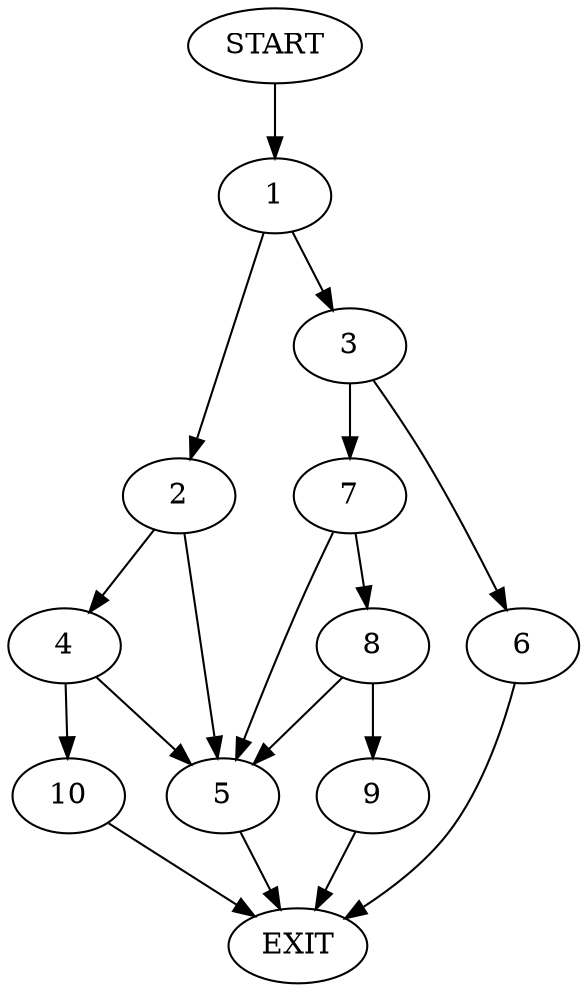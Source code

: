 digraph {
0 [label="START"]
11 [label="EXIT"]
0 -> 1
1 -> 2
1 -> 3
2 -> 4
2 -> 5
3 -> 6
3 -> 7
7 -> 8
7 -> 5
6 -> 11
5 -> 11
8 -> 9
8 -> 5
9 -> 11
4 -> 10
4 -> 5
10 -> 11
}
